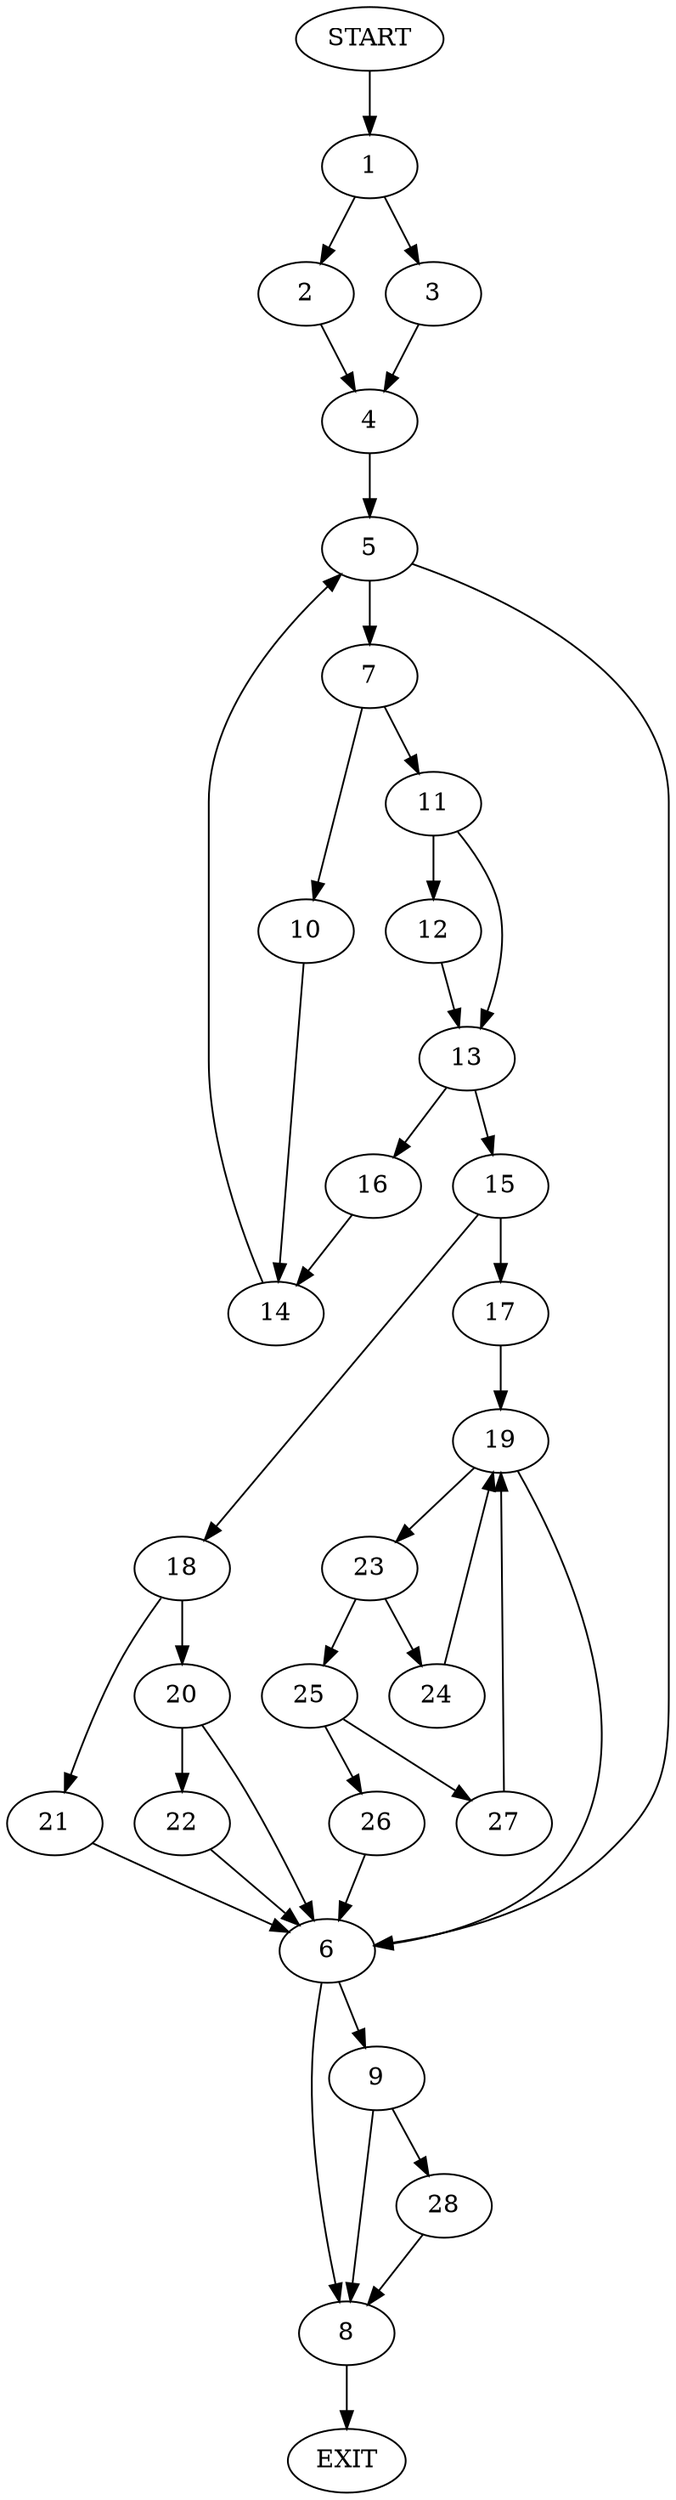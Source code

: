 digraph {
0 [label="START"]
29 [label="EXIT"]
0 -> 1
1 -> 2
1 -> 3
3 -> 4
2 -> 4
4 -> 5
5 -> 6
5 -> 7
6 -> 8
6 -> 9
7 -> 10
7 -> 11
11 -> 12
11 -> 13
10 -> 14
14 -> 5
13 -> 15
13 -> 16
12 -> 13
16 -> 14
15 -> 17
15 -> 18
17 -> 19
18 -> 20
18 -> 21
20 -> 22
20 -> 6
21 -> 6
22 -> 6
19 -> 6
19 -> 23
23 -> 24
23 -> 25
24 -> 19
25 -> 26
25 -> 27
26 -> 6
27 -> 19
9 -> 8
9 -> 28
8 -> 29
28 -> 8
}
